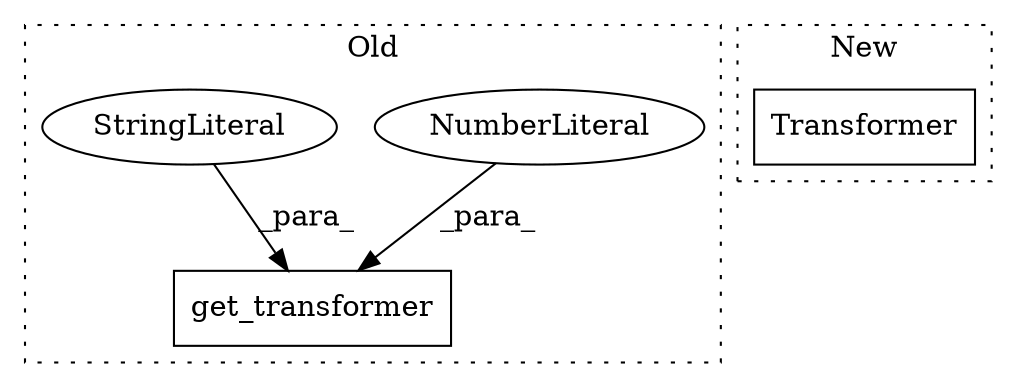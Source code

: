 digraph G {
subgraph cluster0 {
1 [label="get_transformer" a="32" s="1124,1178" l="16,1" shape="box"];
3 [label="NumberLiteral" a="34" s="1154" l="2" shape="ellipse"];
4 [label="StringLiteral" a="45" s="1163" l="15" shape="ellipse"];
label = "Old";
style="dotted";
}
subgraph cluster1 {
2 [label="Transformer" a="32" s="1139,1168" l="12,1" shape="box"];
label = "New";
style="dotted";
}
3 -> 1 [label="_para_"];
4 -> 1 [label="_para_"];
}